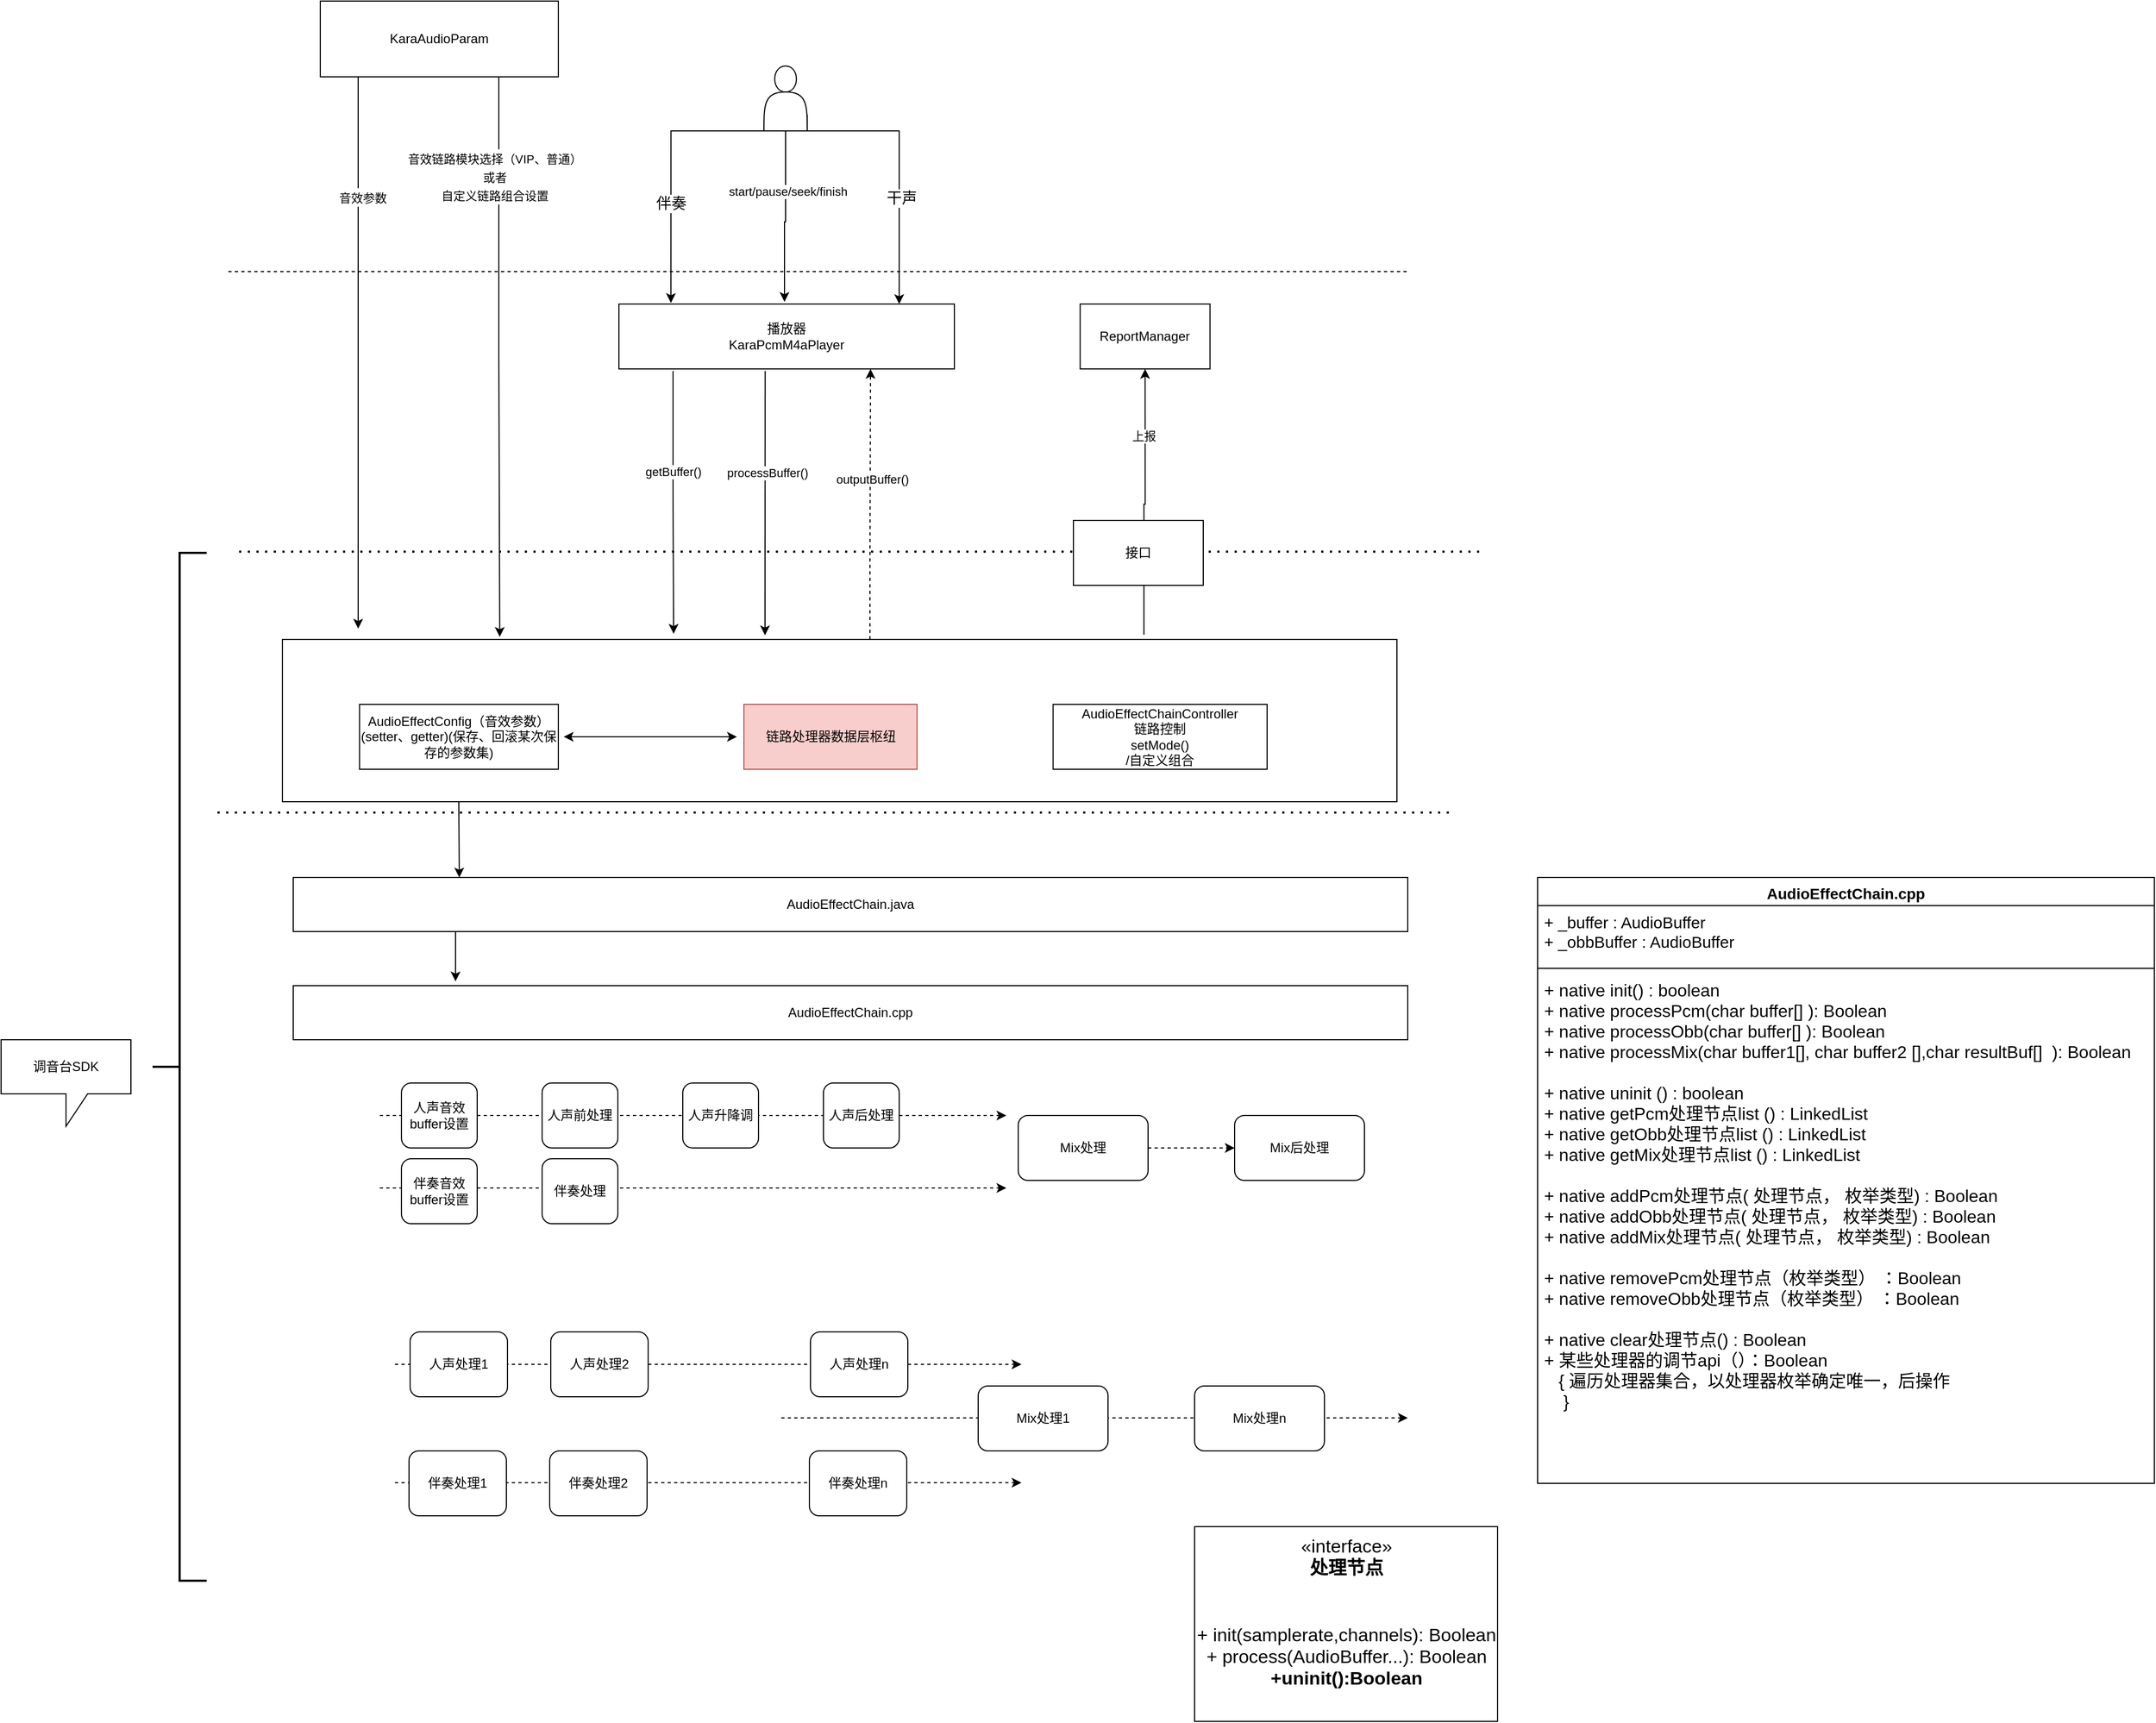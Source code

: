<mxfile version="13.8.5" type="github">
  <diagram id="C5RBs43oDa-KdzZeNtuy" name="Page-1">
    <mxGraphModel dx="3801" dy="-126" grid="1" gridSize="10" guides="1" tooltips="1" connect="1" arrows="1" fold="1" page="1" pageScale="1" pageWidth="827" pageHeight="1169" math="0" shadow="0">
      <root>
        <mxCell id="WIyWlLk6GJQsqaUBKTNV-0" />
        <mxCell id="WIyWlLk6GJQsqaUBKTNV-1" parent="WIyWlLk6GJQsqaUBKTNV-0" />
        <mxCell id="_4hya09TYzerLuyLWs9s-189" value="" style="endArrow=classic;html=1;dashed=1;strokeColor=#000000;" edge="1" parent="WIyWlLk6GJQsqaUBKTNV-1">
          <mxGeometry width="50" height="50" relative="1" as="geometry">
            <mxPoint x="101" y="4359.5" as="sourcePoint" />
            <mxPoint x="680" y="4359.5" as="targetPoint" />
          </mxGeometry>
        </mxCell>
        <mxCell id="_4hya09TYzerLuyLWs9s-158" value="" style="endArrow=none;dashed=1;html=1;dashPattern=1 3;strokeWidth=2;" edge="1" parent="WIyWlLk6GJQsqaUBKTNV-1">
          <mxGeometry width="50" height="50" relative="1" as="geometry">
            <mxPoint x="-400" y="3558.82" as="sourcePoint" />
            <mxPoint x="750" y="3558.82" as="targetPoint" />
          </mxGeometry>
        </mxCell>
        <mxCell id="_4hya09TYzerLuyLWs9s-136" style="edgeStyle=orthogonalEdgeStyle;rounded=0;orthogonalLoop=1;jettySize=auto;html=1;exitX=0.773;exitY=-0.029;exitDx=0;exitDy=0;entryX=0.5;entryY=1;entryDx=0;entryDy=0;strokeColor=#000000;exitPerimeter=0;" edge="1" parent="WIyWlLk6GJQsqaUBKTNV-1" source="_4hya09TYzerLuyLWs9s-54" target="_4hya09TYzerLuyLWs9s-96">
          <mxGeometry relative="1" as="geometry">
            <Array as="points" />
          </mxGeometry>
        </mxCell>
        <mxCell id="_4hya09TYzerLuyLWs9s-137" value="上报" style="edgeLabel;html=1;align=center;verticalAlign=middle;resizable=0;points=[];" vertex="1" connectable="0" parent="_4hya09TYzerLuyLWs9s-136">
          <mxGeometry x="0.5" y="2" relative="1" as="geometry">
            <mxPoint as="offset" />
          </mxGeometry>
        </mxCell>
        <mxCell id="_4hya09TYzerLuyLWs9s-54" value="" style="rounded=0;whiteSpace=wrap;html=1;strokeColor=#000000;" vertex="1" parent="WIyWlLk6GJQsqaUBKTNV-1">
          <mxGeometry x="-360" y="3640" width="1030" height="150" as="geometry" />
        </mxCell>
        <mxCell id="_4hya09TYzerLuyLWs9s-191" style="edgeStyle=orthogonalEdgeStyle;rounded=0;orthogonalLoop=1;jettySize=auto;html=1;strokeColor=#000000;fontSize=14;" edge="1" parent="WIyWlLk6GJQsqaUBKTNV-1">
          <mxGeometry relative="1" as="geometry">
            <mxPoint x="-290" y="3630" as="targetPoint" />
            <mxPoint x="-290" y="3120" as="sourcePoint" />
          </mxGeometry>
        </mxCell>
        <mxCell id="_4hya09TYzerLuyLWs9s-192" value="&lt;span style=&quot;font-size: 11px&quot;&gt;音效参数&lt;/span&gt;" style="edgeLabel;html=1;align=center;verticalAlign=middle;resizable=0;points=[];fontSize=14;" vertex="1" connectable="0" parent="_4hya09TYzerLuyLWs9s-191">
          <mxGeometry x="-0.567" y="4" relative="1" as="geometry">
            <mxPoint as="offset" />
          </mxGeometry>
        </mxCell>
        <mxCell id="_4hya09TYzerLuyLWs9s-198" style="edgeStyle=orthogonalEdgeStyle;rounded=0;orthogonalLoop=1;jettySize=auto;html=1;exitX=0.75;exitY=1;exitDx=0;exitDy=0;entryX=0.195;entryY=-0.016;entryDx=0;entryDy=0;entryPerimeter=0;strokeColor=#000000;fontSize=14;" edge="1" parent="WIyWlLk6GJQsqaUBKTNV-1" source="_4hya09TYzerLuyLWs9s-51" target="_4hya09TYzerLuyLWs9s-54">
          <mxGeometry relative="1" as="geometry" />
        </mxCell>
        <mxCell id="_4hya09TYzerLuyLWs9s-199" value="&lt;span style=&quot;font-size: 11px&quot;&gt;音效链路模块选择（VIP、普通）&lt;/span&gt;&lt;br style=&quot;font-size: 11px&quot;&gt;&lt;span style=&quot;font-size: 11px&quot;&gt;或者&lt;/span&gt;&lt;br style=&quot;font-size: 11px&quot;&gt;&lt;span style=&quot;font-size: 11px&quot;&gt;自定义链路组合设置&lt;/span&gt;" style="edgeLabel;html=1;align=center;verticalAlign=middle;resizable=0;points=[];fontSize=14;" vertex="1" connectable="0" parent="_4hya09TYzerLuyLWs9s-198">
          <mxGeometry x="-0.646" y="-4" relative="1" as="geometry">
            <mxPoint as="offset" />
          </mxGeometry>
        </mxCell>
        <mxCell id="_4hya09TYzerLuyLWs9s-51" value="KaraAudioParam" style="rounded=0;whiteSpace=wrap;html=1;strokeColor=#000000;" vertex="1" parent="WIyWlLk6GJQsqaUBKTNV-1">
          <mxGeometry x="-325" y="3050" width="220" height="70" as="geometry" />
        </mxCell>
        <mxCell id="_4hya09TYzerLuyLWs9s-53" value="播放器&lt;br&gt;KaraPcmM4aPlayer" style="rounded=0;whiteSpace=wrap;html=1;strokeColor=#000000;" vertex="1" parent="WIyWlLk6GJQsqaUBKTNV-1">
          <mxGeometry x="-49" y="3330" width="310" height="60" as="geometry" />
        </mxCell>
        <mxCell id="_4hya09TYzerLuyLWs9s-85" style="edgeStyle=orthogonalEdgeStyle;rounded=0;orthogonalLoop=1;jettySize=auto;html=1;dashed=1;strokeColor=#000000;entryX=0.75;entryY=1;entryDx=0;entryDy=0;" edge="1" parent="WIyWlLk6GJQsqaUBKTNV-1" source="_4hya09TYzerLuyLWs9s-54" target="_4hya09TYzerLuyLWs9s-53">
          <mxGeometry relative="1" as="geometry">
            <mxPoint x="183" y="3560" as="targetPoint" />
            <Array as="points">
              <mxPoint x="183" y="3570" />
              <mxPoint x="183" y="3570" />
            </Array>
          </mxGeometry>
        </mxCell>
        <mxCell id="_4hya09TYzerLuyLWs9s-86" value="outputBuffer()" style="edgeLabel;html=1;align=center;verticalAlign=middle;resizable=0;points=[];" vertex="1" connectable="0" parent="_4hya09TYzerLuyLWs9s-85">
          <mxGeometry x="0.281" relative="1" as="geometry">
            <mxPoint x="1" y="11.76" as="offset" />
          </mxGeometry>
        </mxCell>
        <mxCell id="_4hya09TYzerLuyLWs9s-59" value="" style="endArrow=classic;html=1;strokeColor=#000000;entryX=0.351;entryY=-0.035;entryDx=0;entryDy=0;entryPerimeter=0;" edge="1" parent="WIyWlLk6GJQsqaUBKTNV-1" target="_4hya09TYzerLuyLWs9s-54">
          <mxGeometry width="50" height="50" relative="1" as="geometry">
            <mxPoint x="1" y="3392" as="sourcePoint" />
            <mxPoint x="1" y="3560" as="targetPoint" />
            <Array as="points">
              <mxPoint x="1" y="3510" />
            </Array>
          </mxGeometry>
        </mxCell>
        <mxCell id="_4hya09TYzerLuyLWs9s-60" value="getBuffer()" style="edgeLabel;html=1;align=center;verticalAlign=middle;resizable=0;points=[];" vertex="1" connectable="0" parent="_4hya09TYzerLuyLWs9s-59">
          <mxGeometry x="-0.236" relative="1" as="geometry">
            <mxPoint as="offset" />
          </mxGeometry>
        </mxCell>
        <mxCell id="_4hya09TYzerLuyLWs9s-61" value="" style="endArrow=classic;html=1;strokeColor=#000000;entryX=0.433;entryY=-0.026;entryDx=0;entryDy=0;entryPerimeter=0;exitX=0.436;exitY=1.031;exitDx=0;exitDy=0;exitPerimeter=0;" edge="1" parent="WIyWlLk6GJQsqaUBKTNV-1" source="_4hya09TYzerLuyLWs9s-53" target="_4hya09TYzerLuyLWs9s-54">
          <mxGeometry width="50" height="50" relative="1" as="geometry">
            <mxPoint y="3573" as="sourcePoint" />
            <mxPoint y="3630" as="targetPoint" />
          </mxGeometry>
        </mxCell>
        <mxCell id="_4hya09TYzerLuyLWs9s-64" value="processBuffer()" style="edgeLabel;html=1;align=center;verticalAlign=middle;resizable=0;points=[];" vertex="1" connectable="0" parent="_4hya09TYzerLuyLWs9s-61">
          <mxGeometry x="-0.232" y="1" relative="1" as="geometry">
            <mxPoint x="1" as="offset" />
          </mxGeometry>
        </mxCell>
        <mxCell id="_4hya09TYzerLuyLWs9s-68" value="" style="endArrow=classic;html=1;dashed=1;strokeColor=#000000;" edge="1" parent="WIyWlLk6GJQsqaUBKTNV-1">
          <mxGeometry width="50" height="50" relative="1" as="geometry">
            <mxPoint x="-270" y="4080" as="sourcePoint" />
            <mxPoint x="309" y="4080" as="targetPoint" />
          </mxGeometry>
        </mxCell>
        <mxCell id="_4hya09TYzerLuyLWs9s-69" value="人声音效buffer设置" style="rounded=1;whiteSpace=wrap;html=1;strokeColor=#000000;" vertex="1" parent="WIyWlLk6GJQsqaUBKTNV-1">
          <mxGeometry x="-250" y="4050" width="70" height="60" as="geometry" />
        </mxCell>
        <mxCell id="_4hya09TYzerLuyLWs9s-72" value="人声前处理" style="rounded=1;whiteSpace=wrap;html=1;strokeColor=#000000;" vertex="1" parent="WIyWlLk6GJQsqaUBKTNV-1">
          <mxGeometry x="-120" y="4050" width="70" height="60" as="geometry" />
        </mxCell>
        <mxCell id="_4hya09TYzerLuyLWs9s-73" value="人声升降调" style="rounded=1;whiteSpace=wrap;html=1;strokeColor=#000000;" vertex="1" parent="WIyWlLk6GJQsqaUBKTNV-1">
          <mxGeometry x="10" y="4050" width="70" height="60" as="geometry" />
        </mxCell>
        <mxCell id="_4hya09TYzerLuyLWs9s-74" value="人声后处理" style="rounded=1;whiteSpace=wrap;html=1;strokeColor=#000000;" vertex="1" parent="WIyWlLk6GJQsqaUBKTNV-1">
          <mxGeometry x="140" y="4050" width="70" height="60" as="geometry" />
        </mxCell>
        <mxCell id="_4hya09TYzerLuyLWs9s-75" value="" style="endArrow=classic;html=1;dashed=1;strokeColor=#000000;" edge="1" parent="WIyWlLk6GJQsqaUBKTNV-1">
          <mxGeometry width="50" height="50" relative="1" as="geometry">
            <mxPoint x="-270" y="4147" as="sourcePoint" />
            <mxPoint x="309" y="4147" as="targetPoint" />
          </mxGeometry>
        </mxCell>
        <mxCell id="_4hya09TYzerLuyLWs9s-76" value="伴奏音效buffer设置" style="rounded=1;whiteSpace=wrap;html=1;strokeColor=#000000;" vertex="1" parent="WIyWlLk6GJQsqaUBKTNV-1">
          <mxGeometry x="-250" y="4120" width="70" height="60" as="geometry" />
        </mxCell>
        <mxCell id="_4hya09TYzerLuyLWs9s-77" value="伴奏处理" style="rounded=1;whiteSpace=wrap;html=1;strokeColor=#000000;" vertex="1" parent="WIyWlLk6GJQsqaUBKTNV-1">
          <mxGeometry x="-120" y="4120" width="70" height="60" as="geometry" />
        </mxCell>
        <mxCell id="_4hya09TYzerLuyLWs9s-83" value="" style="edgeStyle=orthogonalEdgeStyle;rounded=0;orthogonalLoop=1;jettySize=auto;html=1;strokeColor=#000000;dashed=1;" edge="1" parent="WIyWlLk6GJQsqaUBKTNV-1" source="_4hya09TYzerLuyLWs9s-79" target="_4hya09TYzerLuyLWs9s-82">
          <mxGeometry relative="1" as="geometry" />
        </mxCell>
        <mxCell id="_4hya09TYzerLuyLWs9s-79" value="Mix处理" style="rounded=1;whiteSpace=wrap;html=1;strokeColor=#000000;" vertex="1" parent="WIyWlLk6GJQsqaUBKTNV-1">
          <mxGeometry x="320" y="4080" width="120" height="60" as="geometry" />
        </mxCell>
        <mxCell id="_4hya09TYzerLuyLWs9s-82" value="Mix后处理" style="whiteSpace=wrap;html=1;rounded=1;" vertex="1" parent="WIyWlLk6GJQsqaUBKTNV-1">
          <mxGeometry x="520" y="4080" width="120" height="60" as="geometry" />
        </mxCell>
        <mxCell id="_4hya09TYzerLuyLWs9s-87" value="" style="endArrow=none;html=1;dashed=1;strokeColor=#000000;" edge="1" parent="WIyWlLk6GJQsqaUBKTNV-1">
          <mxGeometry width="50" height="50" relative="1" as="geometry">
            <mxPoint x="-410" y="3300" as="sourcePoint" />
            <mxPoint x="680" y="3300" as="targetPoint" />
          </mxGeometry>
        </mxCell>
        <mxCell id="_4hya09TYzerLuyLWs9s-89" style="edgeStyle=orthogonalEdgeStyle;rounded=0;orthogonalLoop=1;jettySize=auto;html=1;strokeColor=#000000;exitX=0.5;exitY=1;exitDx=0;exitDy=0;" edge="1" parent="WIyWlLk6GJQsqaUBKTNV-1" source="_4hya09TYzerLuyLWs9s-135">
          <mxGeometry relative="1" as="geometry">
            <mxPoint x="103.5" y="3180" as="sourcePoint" />
            <mxPoint x="104" y="3328" as="targetPoint" />
            <Array as="points">
              <mxPoint x="105" y="3254" />
              <mxPoint x="104" y="3328" />
            </Array>
          </mxGeometry>
        </mxCell>
        <mxCell id="_4hya09TYzerLuyLWs9s-90" value="start/pause/seek/finish" style="edgeLabel;html=1;align=center;verticalAlign=middle;resizable=0;points=[];" vertex="1" connectable="0" parent="_4hya09TYzerLuyLWs9s-89">
          <mxGeometry x="-0.039" y="-2" relative="1" as="geometry">
            <mxPoint x="3.47" y="-21.03" as="offset" />
          </mxGeometry>
        </mxCell>
        <mxCell id="_4hya09TYzerLuyLWs9s-96" value="ReportManager" style="rounded=0;whiteSpace=wrap;html=1;strokeColor=#000000;" vertex="1" parent="WIyWlLk6GJQsqaUBKTNV-1">
          <mxGeometry x="377.25" y="3330" width="120" height="60" as="geometry" />
        </mxCell>
        <mxCell id="_4hya09TYzerLuyLWs9s-107" value="" style="endArrow=classic;html=1;dashed=1;strokeColor=#000000;" edge="1" parent="WIyWlLk6GJQsqaUBKTNV-1">
          <mxGeometry width="50" height="50" relative="1" as="geometry">
            <mxPoint x="-256" y="4310" as="sourcePoint" />
            <mxPoint x="323" y="4310" as="targetPoint" />
          </mxGeometry>
        </mxCell>
        <mxCell id="_4hya09TYzerLuyLWs9s-108" value="人声处理1" style="rounded=1;whiteSpace=wrap;html=1;strokeColor=#000000;" vertex="1" parent="WIyWlLk6GJQsqaUBKTNV-1">
          <mxGeometry x="-242" y="4280" width="90" height="60" as="geometry" />
        </mxCell>
        <mxCell id="_4hya09TYzerLuyLWs9s-109" value="人声处理2" style="rounded=1;whiteSpace=wrap;html=1;strokeColor=#000000;" vertex="1" parent="WIyWlLk6GJQsqaUBKTNV-1">
          <mxGeometry x="-112" y="4280" width="90" height="60" as="geometry" />
        </mxCell>
        <mxCell id="_4hya09TYzerLuyLWs9s-110" value="人声处理n" style="rounded=1;whiteSpace=wrap;html=1;strokeColor=#000000;" vertex="1" parent="WIyWlLk6GJQsqaUBKTNV-1">
          <mxGeometry x="128" y="4280" width="90" height="60" as="geometry" />
        </mxCell>
        <mxCell id="_4hya09TYzerLuyLWs9s-112" value="" style="endArrow=classic;html=1;dashed=1;strokeColor=#000000;" edge="1" parent="WIyWlLk6GJQsqaUBKTNV-1">
          <mxGeometry width="50" height="50" relative="1" as="geometry">
            <mxPoint x="-256" y="4419.41" as="sourcePoint" />
            <mxPoint x="323" y="4419.41" as="targetPoint" />
          </mxGeometry>
        </mxCell>
        <mxCell id="_4hya09TYzerLuyLWs9s-113" value="伴奏处理1" style="rounded=1;whiteSpace=wrap;html=1;strokeColor=#000000;" vertex="1" parent="WIyWlLk6GJQsqaUBKTNV-1">
          <mxGeometry x="-243" y="4390" width="90" height="60" as="geometry" />
        </mxCell>
        <mxCell id="_4hya09TYzerLuyLWs9s-114" value="伴奏处理2" style="rounded=1;whiteSpace=wrap;html=1;strokeColor=#000000;" vertex="1" parent="WIyWlLk6GJQsqaUBKTNV-1">
          <mxGeometry x="-113" y="4390" width="90" height="60" as="geometry" />
        </mxCell>
        <mxCell id="_4hya09TYzerLuyLWs9s-115" value="伴奏处理n" style="rounded=1;whiteSpace=wrap;html=1;strokeColor=#000000;" vertex="1" parent="WIyWlLk6GJQsqaUBKTNV-1">
          <mxGeometry x="127" y="4390" width="90" height="60" as="geometry" />
        </mxCell>
        <mxCell id="_4hya09TYzerLuyLWs9s-123" value="AudioEffectChainController&lt;br&gt;&lt;span&gt;链路控制&lt;br&gt;setMode()&lt;br&gt;/自定义组合&lt;br&gt;&lt;/span&gt;" style="rounded=0;whiteSpace=wrap;html=1;strokeColor=#000000;" vertex="1" parent="WIyWlLk6GJQsqaUBKTNV-1">
          <mxGeometry x="352.25" y="3700" width="197.75" height="60" as="geometry" />
        </mxCell>
        <mxCell id="_4hya09TYzerLuyLWs9s-124" value="&lt;span&gt;链路处理器数据层枢纽&lt;/span&gt;" style="rounded=0;whiteSpace=wrap;html=1;strokeColor=#b85450;fillColor=#f8cecc;" vertex="1" parent="WIyWlLk6GJQsqaUBKTNV-1">
          <mxGeometry x="66.5" y="3700" width="160" height="60" as="geometry" />
        </mxCell>
        <mxCell id="_4hya09TYzerLuyLWs9s-171" style="edgeStyle=orthogonalEdgeStyle;rounded=0;orthogonalLoop=1;jettySize=auto;html=1;entryX=0.149;entryY=0;entryDx=0;entryDy=0;entryPerimeter=0;strokeColor=#000000;" edge="1" parent="WIyWlLk6GJQsqaUBKTNV-1" target="_4hya09TYzerLuyLWs9s-169">
          <mxGeometry relative="1" as="geometry">
            <mxPoint x="-197" y="3790" as="sourcePoint" />
          </mxGeometry>
        </mxCell>
        <mxCell id="_4hya09TYzerLuyLWs9s-125" value="AudioEffectConfig（音效参数）&lt;br&gt;(setter、getter)(保存、回滚某次保存的参数集)" style="rounded=0;whiteSpace=wrap;html=1;strokeColor=#000000;" vertex="1" parent="WIyWlLk6GJQsqaUBKTNV-1">
          <mxGeometry x="-288.75" y="3700" width="183.75" height="60" as="geometry" />
        </mxCell>
        <mxCell id="_4hya09TYzerLuyLWs9s-127" value="接口" style="rounded=0;whiteSpace=wrap;html=1;strokeColor=#000000;" vertex="1" parent="WIyWlLk6GJQsqaUBKTNV-1">
          <mxGeometry x="371" y="3530" width="120" height="60" as="geometry" />
        </mxCell>
        <mxCell id="_4hya09TYzerLuyLWs9s-194" style="edgeStyle=orthogonalEdgeStyle;rounded=0;orthogonalLoop=1;jettySize=auto;html=1;exitX=0.5;exitY=1;exitDx=0;exitDy=0;entryX=0.155;entryY=-0.017;entryDx=0;entryDy=0;entryPerimeter=0;strokeColor=#000000;fontSize=14;" edge="1" parent="WIyWlLk6GJQsqaUBKTNV-1" source="_4hya09TYzerLuyLWs9s-135" target="_4hya09TYzerLuyLWs9s-53">
          <mxGeometry relative="1" as="geometry">
            <Array as="points">
              <mxPoint x="-1" y="3170" />
            </Array>
          </mxGeometry>
        </mxCell>
        <mxCell id="_4hya09TYzerLuyLWs9s-196" value="伴奏" style="edgeLabel;html=1;align=center;verticalAlign=middle;resizable=0;points=[];fontSize=14;" vertex="1" connectable="0" parent="_4hya09TYzerLuyLWs9s-194">
          <mxGeometry x="0.299" relative="1" as="geometry">
            <mxPoint y="1" as="offset" />
          </mxGeometry>
        </mxCell>
        <mxCell id="_4hya09TYzerLuyLWs9s-195" style="edgeStyle=orthogonalEdgeStyle;rounded=0;orthogonalLoop=1;jettySize=auto;html=1;exitX=1;exitY=0.75;exitDx=0;exitDy=0;strokeColor=#000000;fontSize=14;" edge="1" parent="WIyWlLk6GJQsqaUBKTNV-1" source="_4hya09TYzerLuyLWs9s-135">
          <mxGeometry relative="1" as="geometry">
            <mxPoint x="210" y="3330" as="targetPoint" />
            <Array as="points">
              <mxPoint x="125" y="3170" />
              <mxPoint x="210" y="3170" />
              <mxPoint x="210" y="3330" />
            </Array>
          </mxGeometry>
        </mxCell>
        <mxCell id="_4hya09TYzerLuyLWs9s-197" value="干声" style="edgeLabel;html=1;align=center;verticalAlign=middle;resizable=0;points=[];fontSize=14;" vertex="1" connectable="0" parent="_4hya09TYzerLuyLWs9s-195">
          <mxGeometry x="0.245" y="2" relative="1" as="geometry">
            <mxPoint as="offset" />
          </mxGeometry>
        </mxCell>
        <mxCell id="_4hya09TYzerLuyLWs9s-135" value="" style="shape=actor;whiteSpace=wrap;html=1;strokeColor=#000000;" vertex="1" parent="WIyWlLk6GJQsqaUBKTNV-1">
          <mxGeometry x="85" y="3110" width="40" height="60" as="geometry" />
        </mxCell>
        <mxCell id="_4hya09TYzerLuyLWs9s-164" value="«interface»&lt;br style=&quot;font-size: 17px&quot;&gt;&lt;span style=&quot;font-weight: 700 ; font-size: 17px&quot;&gt;处理节点&lt;br style=&quot;font-size: 17px&quot;&gt;&lt;br style=&quot;font-size: 17px&quot;&gt;&lt;br style=&quot;font-size: 17px&quot;&gt;&lt;/span&gt;+ init(samplerate,channels): Boolean&lt;br style=&quot;padding: 0px ; margin: 0px ; font-size: 17px&quot;&gt;+ process(AudioBuffer...): Boolean&lt;br style=&quot;font-size: 17px&quot;&gt;&lt;span style=&quot;font-weight: 700 ; font-size: 17px&quot;&gt;+uninit():Boolean&lt;br style=&quot;font-size: 17px&quot;&gt;&lt;br style=&quot;font-size: 17px&quot;&gt;&lt;/span&gt;" style="html=1;strokeColor=#000000;fontSize=17;" vertex="1" parent="WIyWlLk6GJQsqaUBKTNV-1">
          <mxGeometry x="483" y="4460" width="280" height="180" as="geometry" />
        </mxCell>
        <mxCell id="_4hya09TYzerLuyLWs9s-166" value="" style="strokeWidth=2;html=1;shape=mxgraph.flowchart.annotation_2;align=left;labelPosition=right;pointerEvents=1;" vertex="1" parent="WIyWlLk6GJQsqaUBKTNV-1">
          <mxGeometry x="-480" y="3560" width="50" height="950" as="geometry" />
        </mxCell>
        <mxCell id="_4hya09TYzerLuyLWs9s-168" value="调音台SDK" style="shape=callout;whiteSpace=wrap;html=1;perimeter=calloutPerimeter;strokeColor=#000000;" vertex="1" parent="WIyWlLk6GJQsqaUBKTNV-1">
          <mxGeometry x="-620" y="4010" width="120" height="80" as="geometry" />
        </mxCell>
        <mxCell id="_4hya09TYzerLuyLWs9s-173" style="edgeStyle=orthogonalEdgeStyle;rounded=0;orthogonalLoop=1;jettySize=auto;html=1;strokeColor=#000000;" edge="1" parent="WIyWlLk6GJQsqaUBKTNV-1" source="_4hya09TYzerLuyLWs9s-169">
          <mxGeometry relative="1" as="geometry">
            <mxPoint x="-200" y="3956" as="targetPoint" />
            <Array as="points">
              <mxPoint x="-200" y="3956" />
            </Array>
          </mxGeometry>
        </mxCell>
        <mxCell id="_4hya09TYzerLuyLWs9s-169" value="AudioEffectChain.java" style="rounded=0;whiteSpace=wrap;html=1;strokeColor=#000000;" vertex="1" parent="WIyWlLk6GJQsqaUBKTNV-1">
          <mxGeometry x="-350" y="3860" width="1030" height="50" as="geometry" />
        </mxCell>
        <mxCell id="_4hya09TYzerLuyLWs9s-170" value="" style="endArrow=none;dashed=1;html=1;dashPattern=1 3;strokeWidth=2;" edge="1" parent="WIyWlLk6GJQsqaUBKTNV-1">
          <mxGeometry width="50" height="50" relative="1" as="geometry">
            <mxPoint x="-420" y="3800" as="sourcePoint" />
            <mxPoint x="720" y="3800" as="targetPoint" />
          </mxGeometry>
        </mxCell>
        <mxCell id="_4hya09TYzerLuyLWs9s-172" value="AudioEffectChain.cpp" style="rounded=0;whiteSpace=wrap;html=1;strokeColor=#000000;" vertex="1" parent="WIyWlLk6GJQsqaUBKTNV-1">
          <mxGeometry x="-350" y="3960" width="1030" height="50" as="geometry" />
        </mxCell>
        <mxCell id="_4hya09TYzerLuyLWs9s-181" value="AudioEffectChain.cpp" style="swimlane;fontStyle=1;align=center;verticalAlign=top;childLayout=stackLayout;horizontal=1;startSize=26;horizontalStack=0;resizeParent=1;resizeParentMax=0;resizeLast=0;collapsible=1;marginBottom=0;strokeColor=#000000;fontSize=14;" vertex="1" parent="WIyWlLk6GJQsqaUBKTNV-1">
          <mxGeometry x="800" y="3860" width="570" height="560" as="geometry" />
        </mxCell>
        <mxCell id="_4hya09TYzerLuyLWs9s-182" value="+ _buffer : AudioBuffer&#xa;+ _obbBuffer : AudioBuffer" style="text;strokeColor=none;fillColor=none;align=left;verticalAlign=top;spacingLeft=4;spacingRight=4;overflow=hidden;rotatable=0;points=[[0,0.5],[1,0.5]];portConstraint=eastwest;fontSize=15;" vertex="1" parent="_4hya09TYzerLuyLWs9s-181">
          <mxGeometry y="26" width="570" height="54" as="geometry" />
        </mxCell>
        <mxCell id="_4hya09TYzerLuyLWs9s-183" value="" style="line;strokeWidth=1;fillColor=none;align=left;verticalAlign=middle;spacingTop=-1;spacingLeft=3;spacingRight=3;rotatable=0;labelPosition=right;points=[];portConstraint=eastwest;" vertex="1" parent="_4hya09TYzerLuyLWs9s-181">
          <mxGeometry y="80" width="570" height="8" as="geometry" />
        </mxCell>
        <mxCell id="_4hya09TYzerLuyLWs9s-184" value="+ native init() : boolean&#xa;+ native processPcm(char buffer[] ): Boolean&#xa;+ native processObb(char buffer[] ): Boolean&#xa;+ native processMix(char buffer1[], char buffer2 [],char resultBuf[]  ): Boolean&#xa;&#xa;+ native uninit () : boolean &#xa;+ native getPcm处理节点list () : LinkedList&#xa;+ native getObb处理节点list () : LinkedList&#xa;+ native getMix处理节点list () : LinkedList&#xa;&#xa;+ native addPcm处理节点( 处理节点， 枚举类型) : Boolean&#xa;+ native addObb处理节点( 处理节点， 枚举类型) : Boolean&#xa;+ native addMix处理节点( 处理节点， 枚举类型) : Boolean&#xa;&#xa;+ native removePcm处理节点（枚举类型） ：Boolean&#xa;+ native removeObb处理节点（枚举类型） ：Boolean&#xa;&#xa;+ native clear处理节点() : Boolean&#xa;+ 某些处理器的调节api（）：Boolean&#xa;   { 遍历处理器集合，以处理器枚举确定唯一，后操作&#xa;    }&#xa;&#xa;" style="text;strokeColor=none;fillColor=none;align=left;verticalAlign=top;spacingLeft=4;spacingRight=4;overflow=hidden;rotatable=0;points=[[0,0.5],[1,0.5]];portConstraint=eastwest;fontSize=16;" vertex="1" parent="_4hya09TYzerLuyLWs9s-181">
          <mxGeometry y="88" width="570" height="472" as="geometry" />
        </mxCell>
        <mxCell id="_4hya09TYzerLuyLWs9s-186" value="Mix处理1" style="rounded=1;whiteSpace=wrap;html=1;strokeColor=#000000;" vertex="1" parent="WIyWlLk6GJQsqaUBKTNV-1">
          <mxGeometry x="283" y="4330" width="120" height="60" as="geometry" />
        </mxCell>
        <mxCell id="_4hya09TYzerLuyLWs9s-187" value="Mix处理n" style="rounded=1;whiteSpace=wrap;html=1;strokeColor=#000000;" vertex="1" parent="WIyWlLk6GJQsqaUBKTNV-1">
          <mxGeometry x="483" y="4330" width="120" height="60" as="geometry" />
        </mxCell>
        <mxCell id="_4hya09TYzerLuyLWs9s-190" value="" style="endArrow=classic;startArrow=classic;html=1;strokeColor=#000000;fontSize=14;" edge="1" parent="WIyWlLk6GJQsqaUBKTNV-1">
          <mxGeometry width="50" height="50" relative="1" as="geometry">
            <mxPoint x="-100" y="3730" as="sourcePoint" />
            <mxPoint x="60" y="3730" as="targetPoint" />
          </mxGeometry>
        </mxCell>
      </root>
    </mxGraphModel>
  </diagram>
</mxfile>
